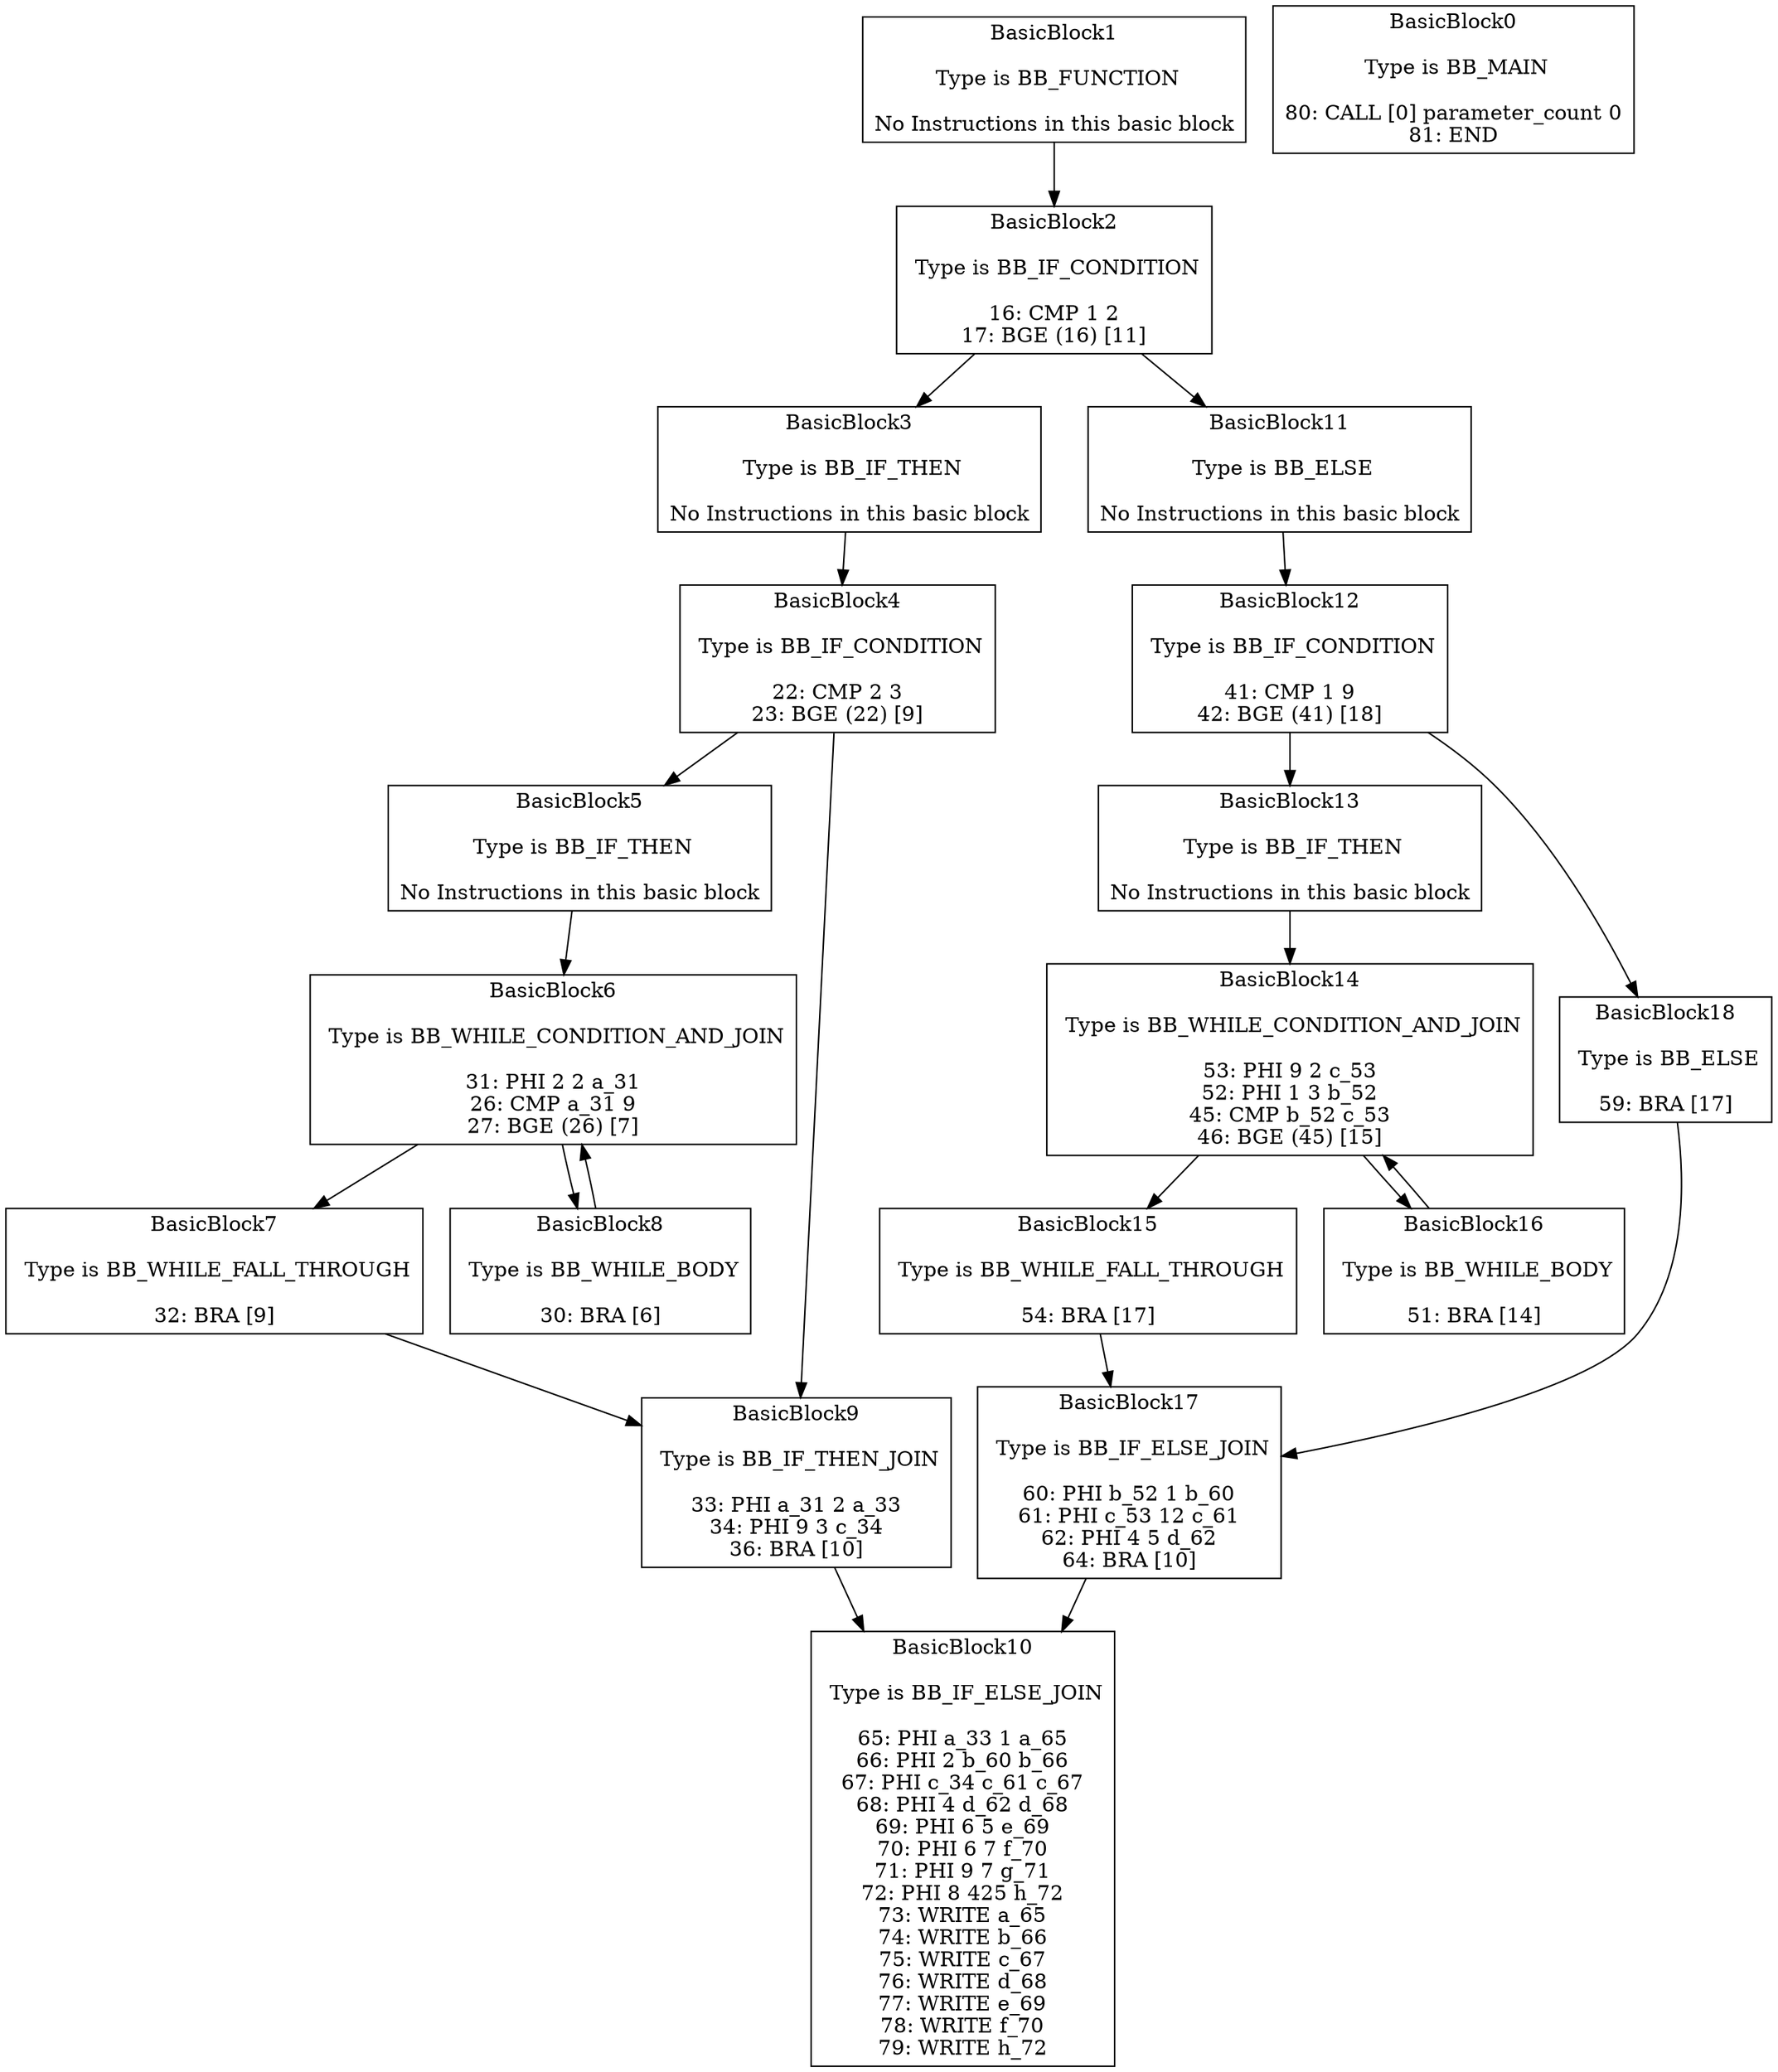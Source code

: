 digraph{
BasicBlock1 -> BasicBlock2
BasicBlock2 -> BasicBlock3
BasicBlock2 -> BasicBlock11
BasicBlock3 -> BasicBlock4
BasicBlock4 -> BasicBlock5
BasicBlock4 -> BasicBlock9
BasicBlock5 -> BasicBlock6
BasicBlock6 -> BasicBlock7
BasicBlock6 -> BasicBlock8
BasicBlock7 -> BasicBlock9
BasicBlock8 -> BasicBlock6
BasicBlock9 -> BasicBlock10
BasicBlock11 -> BasicBlock12
BasicBlock12 -> BasicBlock13
BasicBlock12 -> BasicBlock18
BasicBlock13 -> BasicBlock14
BasicBlock14 -> BasicBlock15
BasicBlock14 -> BasicBlock16
BasicBlock15 -> BasicBlock17
BasicBlock16 -> BasicBlock14
BasicBlock17 -> BasicBlock10
BasicBlock18 -> BasicBlock17
BasicBlock0[shape="box", label="BasicBlock0

 Type is BB_MAIN

80: CALL [0] parameter_count 0
81: END
"]
BasicBlock1[shape="box", label="BasicBlock1

 Type is BB_FUNCTION

No Instructions in this basic block
"]
BasicBlock2[shape="box", label="BasicBlock2

 Type is BB_IF_CONDITION

16: CMP 1 2
17: BGE (16) [11]
"]
BasicBlock3[shape="box", label="BasicBlock3

 Type is BB_IF_THEN

No Instructions in this basic block
"]
BasicBlock4[shape="box", label="BasicBlock4

 Type is BB_IF_CONDITION

22: CMP 2 3
23: BGE (22) [9]
"]
BasicBlock5[shape="box", label="BasicBlock5

 Type is BB_IF_THEN

No Instructions in this basic block
"]
BasicBlock6[shape="box", label="BasicBlock6

 Type is BB_WHILE_CONDITION_AND_JOIN

31: PHI 2 2 a_31
26: CMP a_31 9
27: BGE (26) [7]
"]
BasicBlock7[shape="box", label="BasicBlock7

 Type is BB_WHILE_FALL_THROUGH

32: BRA [9]
"]
BasicBlock9[shape="box", label="BasicBlock9

 Type is BB_IF_THEN_JOIN

33: PHI a_31 2 a_33
34: PHI 9 3 c_34
36: BRA [10]
"]
BasicBlock10[shape="box", label="BasicBlock10

 Type is BB_IF_ELSE_JOIN

65: PHI a_33 1 a_65
66: PHI 2 b_60 b_66
67: PHI c_34 c_61 c_67
68: PHI 4 d_62 d_68
69: PHI 6 5 e_69
70: PHI 6 7 f_70
71: PHI 9 7 g_71
72: PHI 8 425 h_72
73: WRITE a_65
74: WRITE b_66
75: WRITE c_67
76: WRITE d_68
77: WRITE e_69
78: WRITE f_70
79: WRITE h_72
"]
BasicBlock8[shape="box", label="BasicBlock8

 Type is BB_WHILE_BODY

30: BRA [6]
"]
BasicBlock11[shape="box", label="BasicBlock11

 Type is BB_ELSE

No Instructions in this basic block
"]
BasicBlock12[shape="box", label="BasicBlock12

 Type is BB_IF_CONDITION

41: CMP 1 9
42: BGE (41) [18]
"]
BasicBlock13[shape="box", label="BasicBlock13

 Type is BB_IF_THEN

No Instructions in this basic block
"]
BasicBlock14[shape="box", label="BasicBlock14

 Type is BB_WHILE_CONDITION_AND_JOIN

53: PHI 9 2 c_53
52: PHI 1 3 b_52
45: CMP b_52 c_53
46: BGE (45) [15]
"]
BasicBlock15[shape="box", label="BasicBlock15

 Type is BB_WHILE_FALL_THROUGH

54: BRA [17]
"]
BasicBlock17[shape="box", label="BasicBlock17

 Type is BB_IF_ELSE_JOIN

60: PHI b_52 1 b_60
61: PHI c_53 12 c_61
62: PHI 4 5 d_62
64: BRA [10]
"]
BasicBlock16[shape="box", label="BasicBlock16

 Type is BB_WHILE_BODY

51: BRA [14]
"]
BasicBlock18[shape="box", label="BasicBlock18

 Type is BB_ELSE

59: BRA [17]
"]
}
